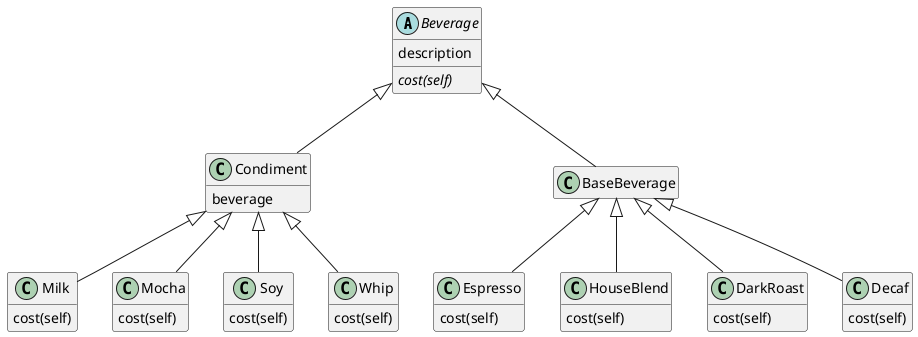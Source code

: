 @startuml DecoratorPattern
hide empty members

abstract class Beverage{
    description
    {abstract} cost(self)
}

class Espresso{
    cost(self)
}

class HouseBlend{
    cost(self)
}

class DarkRoast{
    cost(self)
}

class Decaf{
    cost(self)
}

class Condiment{
    beverage
}

class Milk{
    cost(self)
}

class Mocha{
    cost(self)
}

class Soy{
    cost(self)
}

class Whip{
    cost(self)
}

Beverage <|-- BaseBeverage
Beverage <|-- Condiment

BaseBeverage <|-- Espresso
BaseBeverage <|-- HouseBlend
BaseBeverage <|-- DarkRoast
BaseBeverage <|-- Decaf

Condiment <|-- Milk
Condiment <|-- Mocha
Condiment <|-- Soy
Condiment <|-- Whip

@enduml